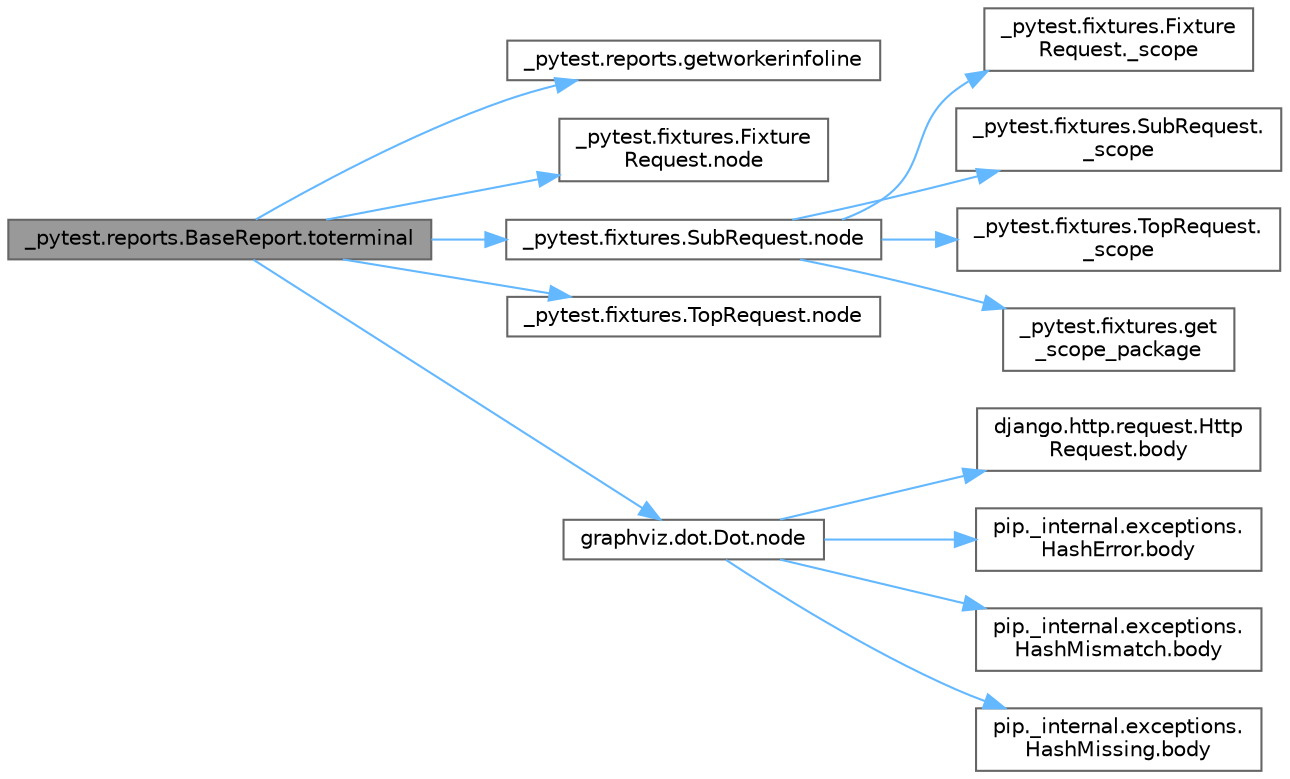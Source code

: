 digraph "_pytest.reports.BaseReport.toterminal"
{
 // LATEX_PDF_SIZE
  bgcolor="transparent";
  edge [fontname=Helvetica,fontsize=10,labelfontname=Helvetica,labelfontsize=10];
  node [fontname=Helvetica,fontsize=10,shape=box,height=0.2,width=0.4];
  rankdir="LR";
  Node1 [id="Node000001",label="_pytest.reports.BaseReport.toterminal",height=0.2,width=0.4,color="gray40", fillcolor="grey60", style="filled", fontcolor="black",tooltip=" "];
  Node1 -> Node2 [id="edge1_Node000001_Node000002",color="steelblue1",style="solid",tooltip=" "];
  Node2 [id="Node000002",label="_pytest.reports.getworkerinfoline",height=0.2,width=0.4,color="grey40", fillcolor="white", style="filled",URL="$namespace__pytest_1_1reports.html#ad958ca795380b81325990a1583f97a22",tooltip=" "];
  Node1 -> Node3 [id="edge2_Node000001_Node000003",color="steelblue1",style="solid",tooltip=" "];
  Node3 [id="Node000003",label="_pytest.fixtures.Fixture\lRequest.node",height=0.2,width=0.4,color="grey40", fillcolor="white", style="filled",URL="$class__pytest_1_1fixtures_1_1_fixture_request.html#a40b0cd098b9d00d73ad2a50ccd73d7ec",tooltip=" "];
  Node1 -> Node4 [id="edge3_Node000001_Node000004",color="steelblue1",style="solid",tooltip=" "];
  Node4 [id="Node000004",label="_pytest.fixtures.SubRequest.node",height=0.2,width=0.4,color="grey40", fillcolor="white", style="filled",URL="$class__pytest_1_1fixtures_1_1_sub_request.html#a7db106ca65e6a66a41699bbee5565c0a",tooltip=" "];
  Node4 -> Node5 [id="edge4_Node000004_Node000005",color="steelblue1",style="solid",tooltip=" "];
  Node5 [id="Node000005",label="_pytest.fixtures.Fixture\lRequest._scope",height=0.2,width=0.4,color="grey40", fillcolor="white", style="filled",URL="$class__pytest_1_1fixtures_1_1_fixture_request.html#a64a9315c014e245479093a47300f696f",tooltip=" "];
  Node4 -> Node6 [id="edge5_Node000004_Node000006",color="steelblue1",style="solid",tooltip=" "];
  Node6 [id="Node000006",label="_pytest.fixtures.SubRequest.\l_scope",height=0.2,width=0.4,color="grey40", fillcolor="white", style="filled",URL="$class__pytest_1_1fixtures_1_1_sub_request.html#a297bfaf0428b1a1eb906f2ba567a48d5",tooltip=" "];
  Node4 -> Node7 [id="edge6_Node000004_Node000007",color="steelblue1",style="solid",tooltip=" "];
  Node7 [id="Node000007",label="_pytest.fixtures.TopRequest.\l_scope",height=0.2,width=0.4,color="grey40", fillcolor="white", style="filled",URL="$class__pytest_1_1fixtures_1_1_top_request.html#adf041dcc3200b0527c0fb9919da98ae9",tooltip=" "];
  Node4 -> Node8 [id="edge7_Node000004_Node000008",color="steelblue1",style="solid",tooltip=" "];
  Node8 [id="Node000008",label="_pytest.fixtures.get\l_scope_package",height=0.2,width=0.4,color="grey40", fillcolor="white", style="filled",URL="$namespace__pytest_1_1fixtures.html#af3c1aa8751ade837efbccdf7c1a78322",tooltip=" "];
  Node1 -> Node9 [id="edge8_Node000001_Node000009",color="steelblue1",style="solid",tooltip=" "];
  Node9 [id="Node000009",label="_pytest.fixtures.TopRequest.node",height=0.2,width=0.4,color="grey40", fillcolor="white", style="filled",URL="$class__pytest_1_1fixtures_1_1_top_request.html#a64379f19804343815aa51649afe7465d",tooltip=" "];
  Node1 -> Node10 [id="edge9_Node000001_Node000010",color="steelblue1",style="solid",tooltip=" "];
  Node10 [id="Node000010",label="graphviz.dot.Dot.node",height=0.2,width=0.4,color="grey40", fillcolor="white", style="filled",URL="$classgraphviz_1_1dot_1_1_dot.html#af318ae6a778bf479d602de6a18bf0b25",tooltip=" "];
  Node10 -> Node11 [id="edge10_Node000010_Node000011",color="steelblue1",style="solid",tooltip=" "];
  Node11 [id="Node000011",label="django.http.request.Http\lRequest.body",height=0.2,width=0.4,color="grey40", fillcolor="white", style="filled",URL="$classdjango_1_1http_1_1request_1_1_http_request.html#a0c776b91cea1a69dafe5dce09b6f96f1",tooltip=" "];
  Node10 -> Node12 [id="edge11_Node000010_Node000012",color="steelblue1",style="solid",tooltip=" "];
  Node12 [id="Node000012",label="pip._internal.exceptions.\lHashError.body",height=0.2,width=0.4,color="grey40", fillcolor="white", style="filled",URL="$classpip_1_1__internal_1_1exceptions_1_1_hash_error.html#a8b1a0890122218544dd1a3e23c416431",tooltip=" "];
  Node10 -> Node13 [id="edge12_Node000010_Node000013",color="steelblue1",style="solid",tooltip=" "];
  Node13 [id="Node000013",label="pip._internal.exceptions.\lHashMismatch.body",height=0.2,width=0.4,color="grey40", fillcolor="white", style="filled",URL="$classpip_1_1__internal_1_1exceptions_1_1_hash_mismatch.html#a24c9ffc7b9a48c74ac53439d56a05dc6",tooltip=" "];
  Node10 -> Node14 [id="edge13_Node000010_Node000014",color="steelblue1",style="solid",tooltip=" "];
  Node14 [id="Node000014",label="pip._internal.exceptions.\lHashMissing.body",height=0.2,width=0.4,color="grey40", fillcolor="white", style="filled",URL="$classpip_1_1__internal_1_1exceptions_1_1_hash_missing.html#afe037f000b99010da015d0209089d6dd",tooltip=" "];
}
